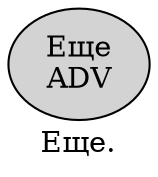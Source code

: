 digraph SENTENCE_2304 {
	graph [label="Еще."]
	node [style=filled]
		0 [label="Еще
ADV" color="" fillcolor=lightgray penwidth=1 shape=ellipse]
}